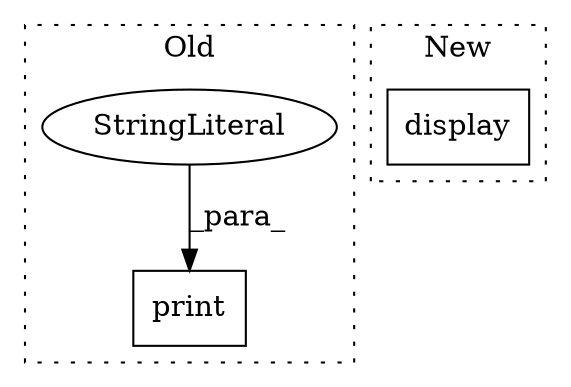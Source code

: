 digraph G {
subgraph cluster0 {
1 [label="print" a="32" s="11125,11158" l="6,1" shape="box"];
3 [label="StringLiteral" a="45" s="11131" l="27" shape="ellipse"];
label = "Old";
style="dotted";
}
subgraph cluster1 {
2 [label="display" a="32" s="11527,11558" l="8,1" shape="box"];
label = "New";
style="dotted";
}
3 -> 1 [label="_para_"];
}